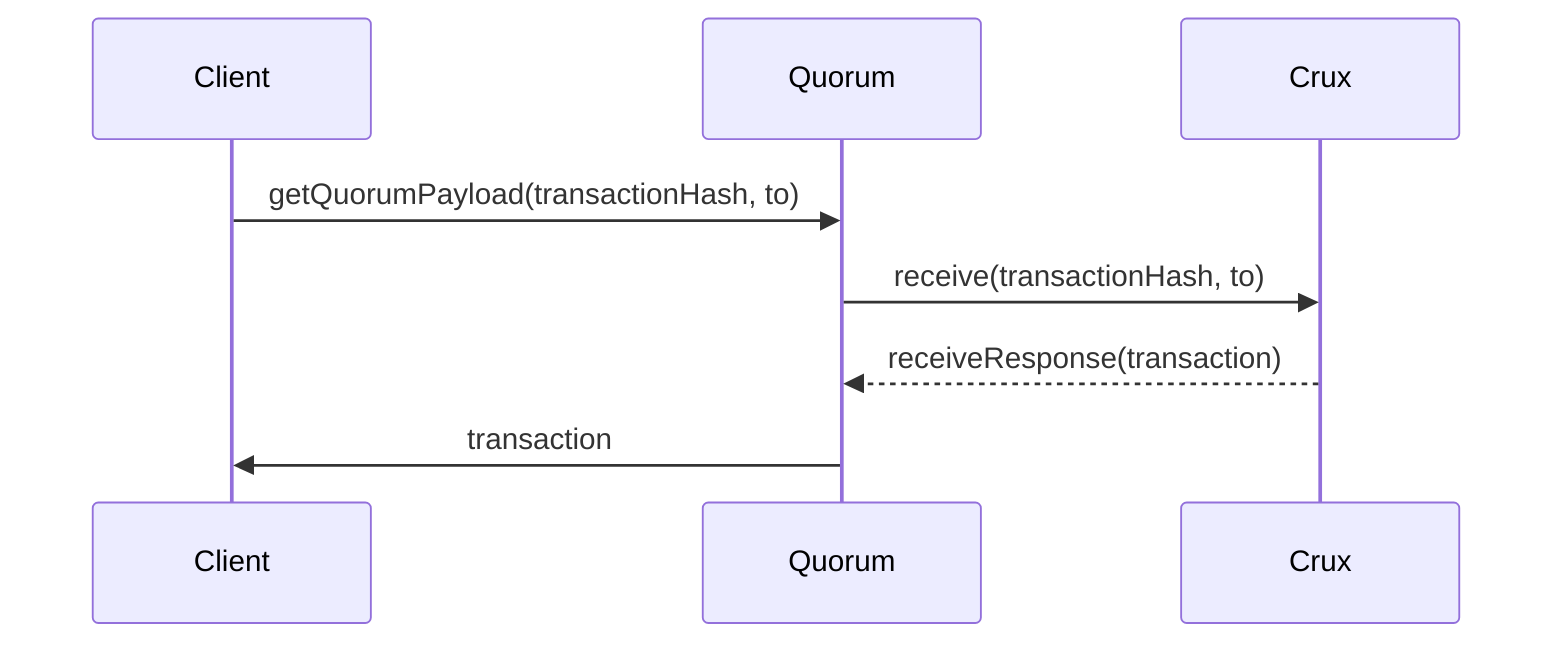 sequenceDiagram
    participant Client
    participant Quorum
    participant Crux

Client->>Quorum: getQuorumPayload(transactionHash, to)
Quorum->>Crux: receive(transactionHash, to)
Crux-->>Quorum: receiveResponse(transaction)
Quorum->>Client: transaction
